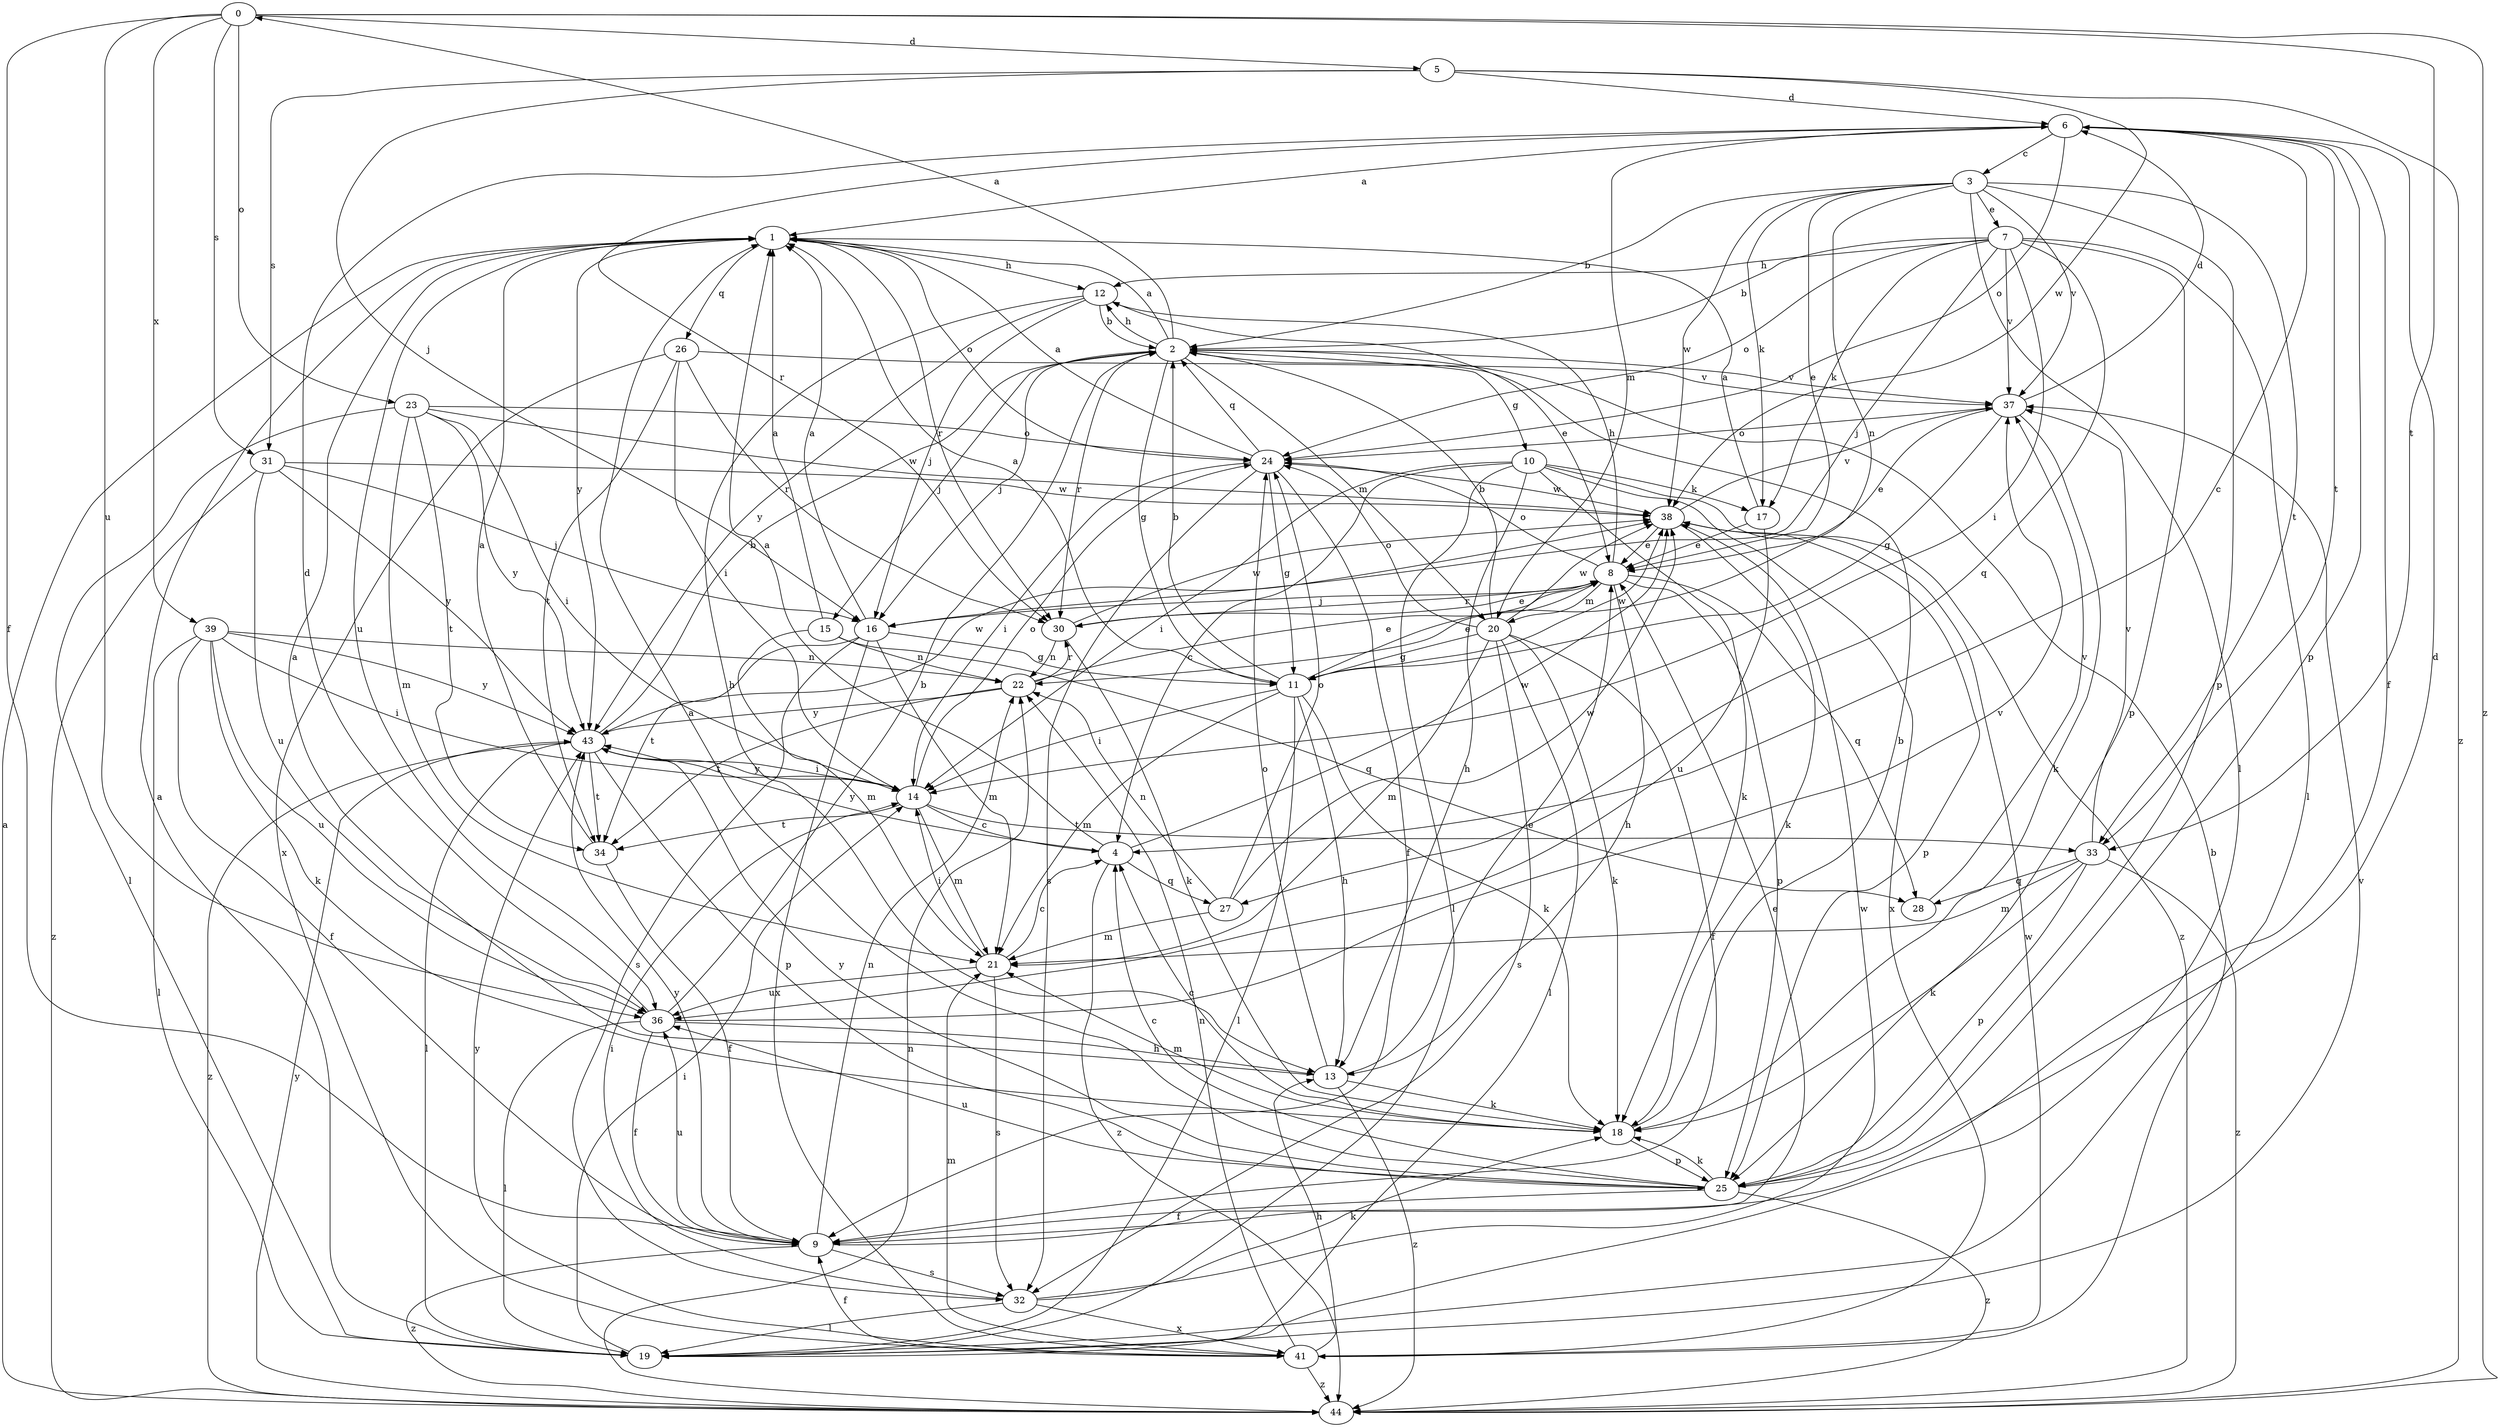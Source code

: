 strict digraph  {
0;
1;
2;
3;
4;
5;
6;
7;
8;
9;
10;
11;
12;
13;
14;
15;
16;
17;
18;
19;
20;
21;
22;
23;
24;
25;
26;
27;
28;
30;
31;
32;
33;
34;
36;
37;
38;
39;
41;
43;
44;
0 -> 5  [label=d];
0 -> 9  [label=f];
0 -> 23  [label=o];
0 -> 31  [label=s];
0 -> 33  [label=t];
0 -> 36  [label=u];
0 -> 39  [label=x];
0 -> 44  [label=z];
1 -> 12  [label=h];
1 -> 24  [label=o];
1 -> 26  [label=q];
1 -> 30  [label=r];
1 -> 36  [label=u];
1 -> 43  [label=y];
2 -> 0  [label=a];
2 -> 1  [label=a];
2 -> 10  [label=g];
2 -> 11  [label=g];
2 -> 12  [label=h];
2 -> 15  [label=j];
2 -> 16  [label=j];
2 -> 20  [label=m];
2 -> 30  [label=r];
2 -> 37  [label=v];
3 -> 2  [label=b];
3 -> 7  [label=e];
3 -> 8  [label=e];
3 -> 17  [label=k];
3 -> 19  [label=l];
3 -> 22  [label=n];
3 -> 25  [label=p];
3 -> 33  [label=t];
3 -> 37  [label=v];
3 -> 38  [label=w];
4 -> 1  [label=a];
4 -> 27  [label=q];
4 -> 38  [label=w];
4 -> 43  [label=y];
4 -> 44  [label=z];
5 -> 6  [label=d];
5 -> 16  [label=j];
5 -> 31  [label=s];
5 -> 38  [label=w];
5 -> 44  [label=z];
6 -> 1  [label=a];
6 -> 3  [label=c];
6 -> 4  [label=c];
6 -> 9  [label=f];
6 -> 20  [label=m];
6 -> 24  [label=o];
6 -> 25  [label=p];
6 -> 30  [label=r];
6 -> 33  [label=t];
7 -> 2  [label=b];
7 -> 12  [label=h];
7 -> 14  [label=i];
7 -> 16  [label=j];
7 -> 17  [label=k];
7 -> 19  [label=l];
7 -> 24  [label=o];
7 -> 25  [label=p];
7 -> 27  [label=q];
7 -> 37  [label=v];
8 -> 12  [label=h];
8 -> 13  [label=h];
8 -> 16  [label=j];
8 -> 20  [label=m];
8 -> 24  [label=o];
8 -> 25  [label=p];
8 -> 28  [label=q];
8 -> 30  [label=r];
9 -> 8  [label=e];
9 -> 22  [label=n];
9 -> 32  [label=s];
9 -> 36  [label=u];
9 -> 43  [label=y];
9 -> 44  [label=z];
10 -> 4  [label=c];
10 -> 13  [label=h];
10 -> 14  [label=i];
10 -> 17  [label=k];
10 -> 18  [label=k];
10 -> 19  [label=l];
10 -> 41  [label=x];
10 -> 44  [label=z];
11 -> 1  [label=a];
11 -> 2  [label=b];
11 -> 8  [label=e];
11 -> 13  [label=h];
11 -> 14  [label=i];
11 -> 18  [label=k];
11 -> 19  [label=l];
11 -> 21  [label=m];
11 -> 38  [label=w];
12 -> 2  [label=b];
12 -> 8  [label=e];
12 -> 13  [label=h];
12 -> 16  [label=j];
12 -> 43  [label=y];
13 -> 1  [label=a];
13 -> 8  [label=e];
13 -> 18  [label=k];
13 -> 24  [label=o];
13 -> 44  [label=z];
14 -> 4  [label=c];
14 -> 21  [label=m];
14 -> 24  [label=o];
14 -> 33  [label=t];
14 -> 34  [label=t];
14 -> 43  [label=y];
15 -> 1  [label=a];
15 -> 21  [label=m];
15 -> 22  [label=n];
15 -> 28  [label=q];
16 -> 1  [label=a];
16 -> 11  [label=g];
16 -> 21  [label=m];
16 -> 32  [label=s];
16 -> 34  [label=t];
16 -> 41  [label=x];
17 -> 1  [label=a];
17 -> 8  [label=e];
17 -> 36  [label=u];
18 -> 2  [label=b];
18 -> 4  [label=c];
18 -> 21  [label=m];
18 -> 25  [label=p];
19 -> 1  [label=a];
19 -> 14  [label=i];
19 -> 37  [label=v];
20 -> 2  [label=b];
20 -> 9  [label=f];
20 -> 11  [label=g];
20 -> 18  [label=k];
20 -> 19  [label=l];
20 -> 21  [label=m];
20 -> 24  [label=o];
20 -> 32  [label=s];
20 -> 38  [label=w];
21 -> 4  [label=c];
21 -> 14  [label=i];
21 -> 32  [label=s];
21 -> 36  [label=u];
22 -> 8  [label=e];
22 -> 30  [label=r];
22 -> 34  [label=t];
22 -> 43  [label=y];
23 -> 14  [label=i];
23 -> 19  [label=l];
23 -> 21  [label=m];
23 -> 24  [label=o];
23 -> 34  [label=t];
23 -> 38  [label=w];
23 -> 43  [label=y];
24 -> 1  [label=a];
24 -> 9  [label=f];
24 -> 11  [label=g];
24 -> 14  [label=i];
24 -> 32  [label=s];
24 -> 38  [label=w];
24 -> 2  [label=q];
25 -> 1  [label=a];
25 -> 4  [label=c];
25 -> 6  [label=d];
25 -> 9  [label=f];
25 -> 18  [label=k];
25 -> 36  [label=u];
25 -> 43  [label=y];
25 -> 44  [label=z];
26 -> 14  [label=i];
26 -> 30  [label=r];
26 -> 34  [label=t];
26 -> 37  [label=v];
26 -> 41  [label=x];
27 -> 21  [label=m];
27 -> 22  [label=n];
27 -> 24  [label=o];
27 -> 38  [label=w];
28 -> 37  [label=v];
30 -> 8  [label=e];
30 -> 18  [label=k];
30 -> 22  [label=n];
30 -> 38  [label=w];
31 -> 16  [label=j];
31 -> 36  [label=u];
31 -> 38  [label=w];
31 -> 43  [label=y];
31 -> 44  [label=z];
32 -> 14  [label=i];
32 -> 18  [label=k];
32 -> 19  [label=l];
32 -> 38  [label=w];
32 -> 41  [label=x];
33 -> 18  [label=k];
33 -> 21  [label=m];
33 -> 25  [label=p];
33 -> 28  [label=q];
33 -> 37  [label=v];
33 -> 44  [label=z];
34 -> 1  [label=a];
34 -> 9  [label=f];
36 -> 2  [label=b];
36 -> 6  [label=d];
36 -> 9  [label=f];
36 -> 13  [label=h];
36 -> 19  [label=l];
36 -> 37  [label=v];
37 -> 6  [label=d];
37 -> 8  [label=e];
37 -> 11  [label=g];
37 -> 18  [label=k];
37 -> 24  [label=o];
38 -> 8  [label=e];
38 -> 18  [label=k];
38 -> 25  [label=p];
38 -> 37  [label=v];
39 -> 9  [label=f];
39 -> 14  [label=i];
39 -> 18  [label=k];
39 -> 19  [label=l];
39 -> 22  [label=n];
39 -> 36  [label=u];
39 -> 43  [label=y];
41 -> 2  [label=b];
41 -> 9  [label=f];
41 -> 13  [label=h];
41 -> 21  [label=m];
41 -> 22  [label=n];
41 -> 38  [label=w];
41 -> 43  [label=y];
41 -> 44  [label=z];
43 -> 2  [label=b];
43 -> 14  [label=i];
43 -> 19  [label=l];
43 -> 25  [label=p];
43 -> 34  [label=t];
43 -> 38  [label=w];
43 -> 44  [label=z];
44 -> 1  [label=a];
44 -> 22  [label=n];
44 -> 43  [label=y];
}
